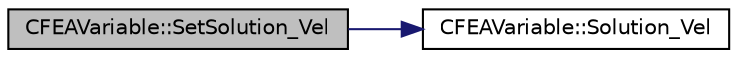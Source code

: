 digraph "CFEAVariable::SetSolution_Vel"
{
 // LATEX_PDF_SIZE
  edge [fontname="Helvetica",fontsize="10",labelfontname="Helvetica",labelfontsize="10"];
  node [fontname="Helvetica",fontsize="10",shape=record];
  rankdir="LR";
  Node1 [label="CFEAVariable::SetSolution_Vel",height=0.2,width=0.4,color="black", fillcolor="grey75", style="filled", fontcolor="black",tooltip=" "];
  Node1 -> Node2 [color="midnightblue",fontsize="10",style="solid",fontname="Helvetica"];
  Node2 [label="CFEAVariable::Solution_Vel",height=0.2,width=0.4,color="black", fillcolor="white", style="filled",URL="$classCFEAVariable.html#a2b1a9b9c0219daad1b3084238c603abb",tooltip="Wrappers to solution to access velocity and acceleration by name."];
}
